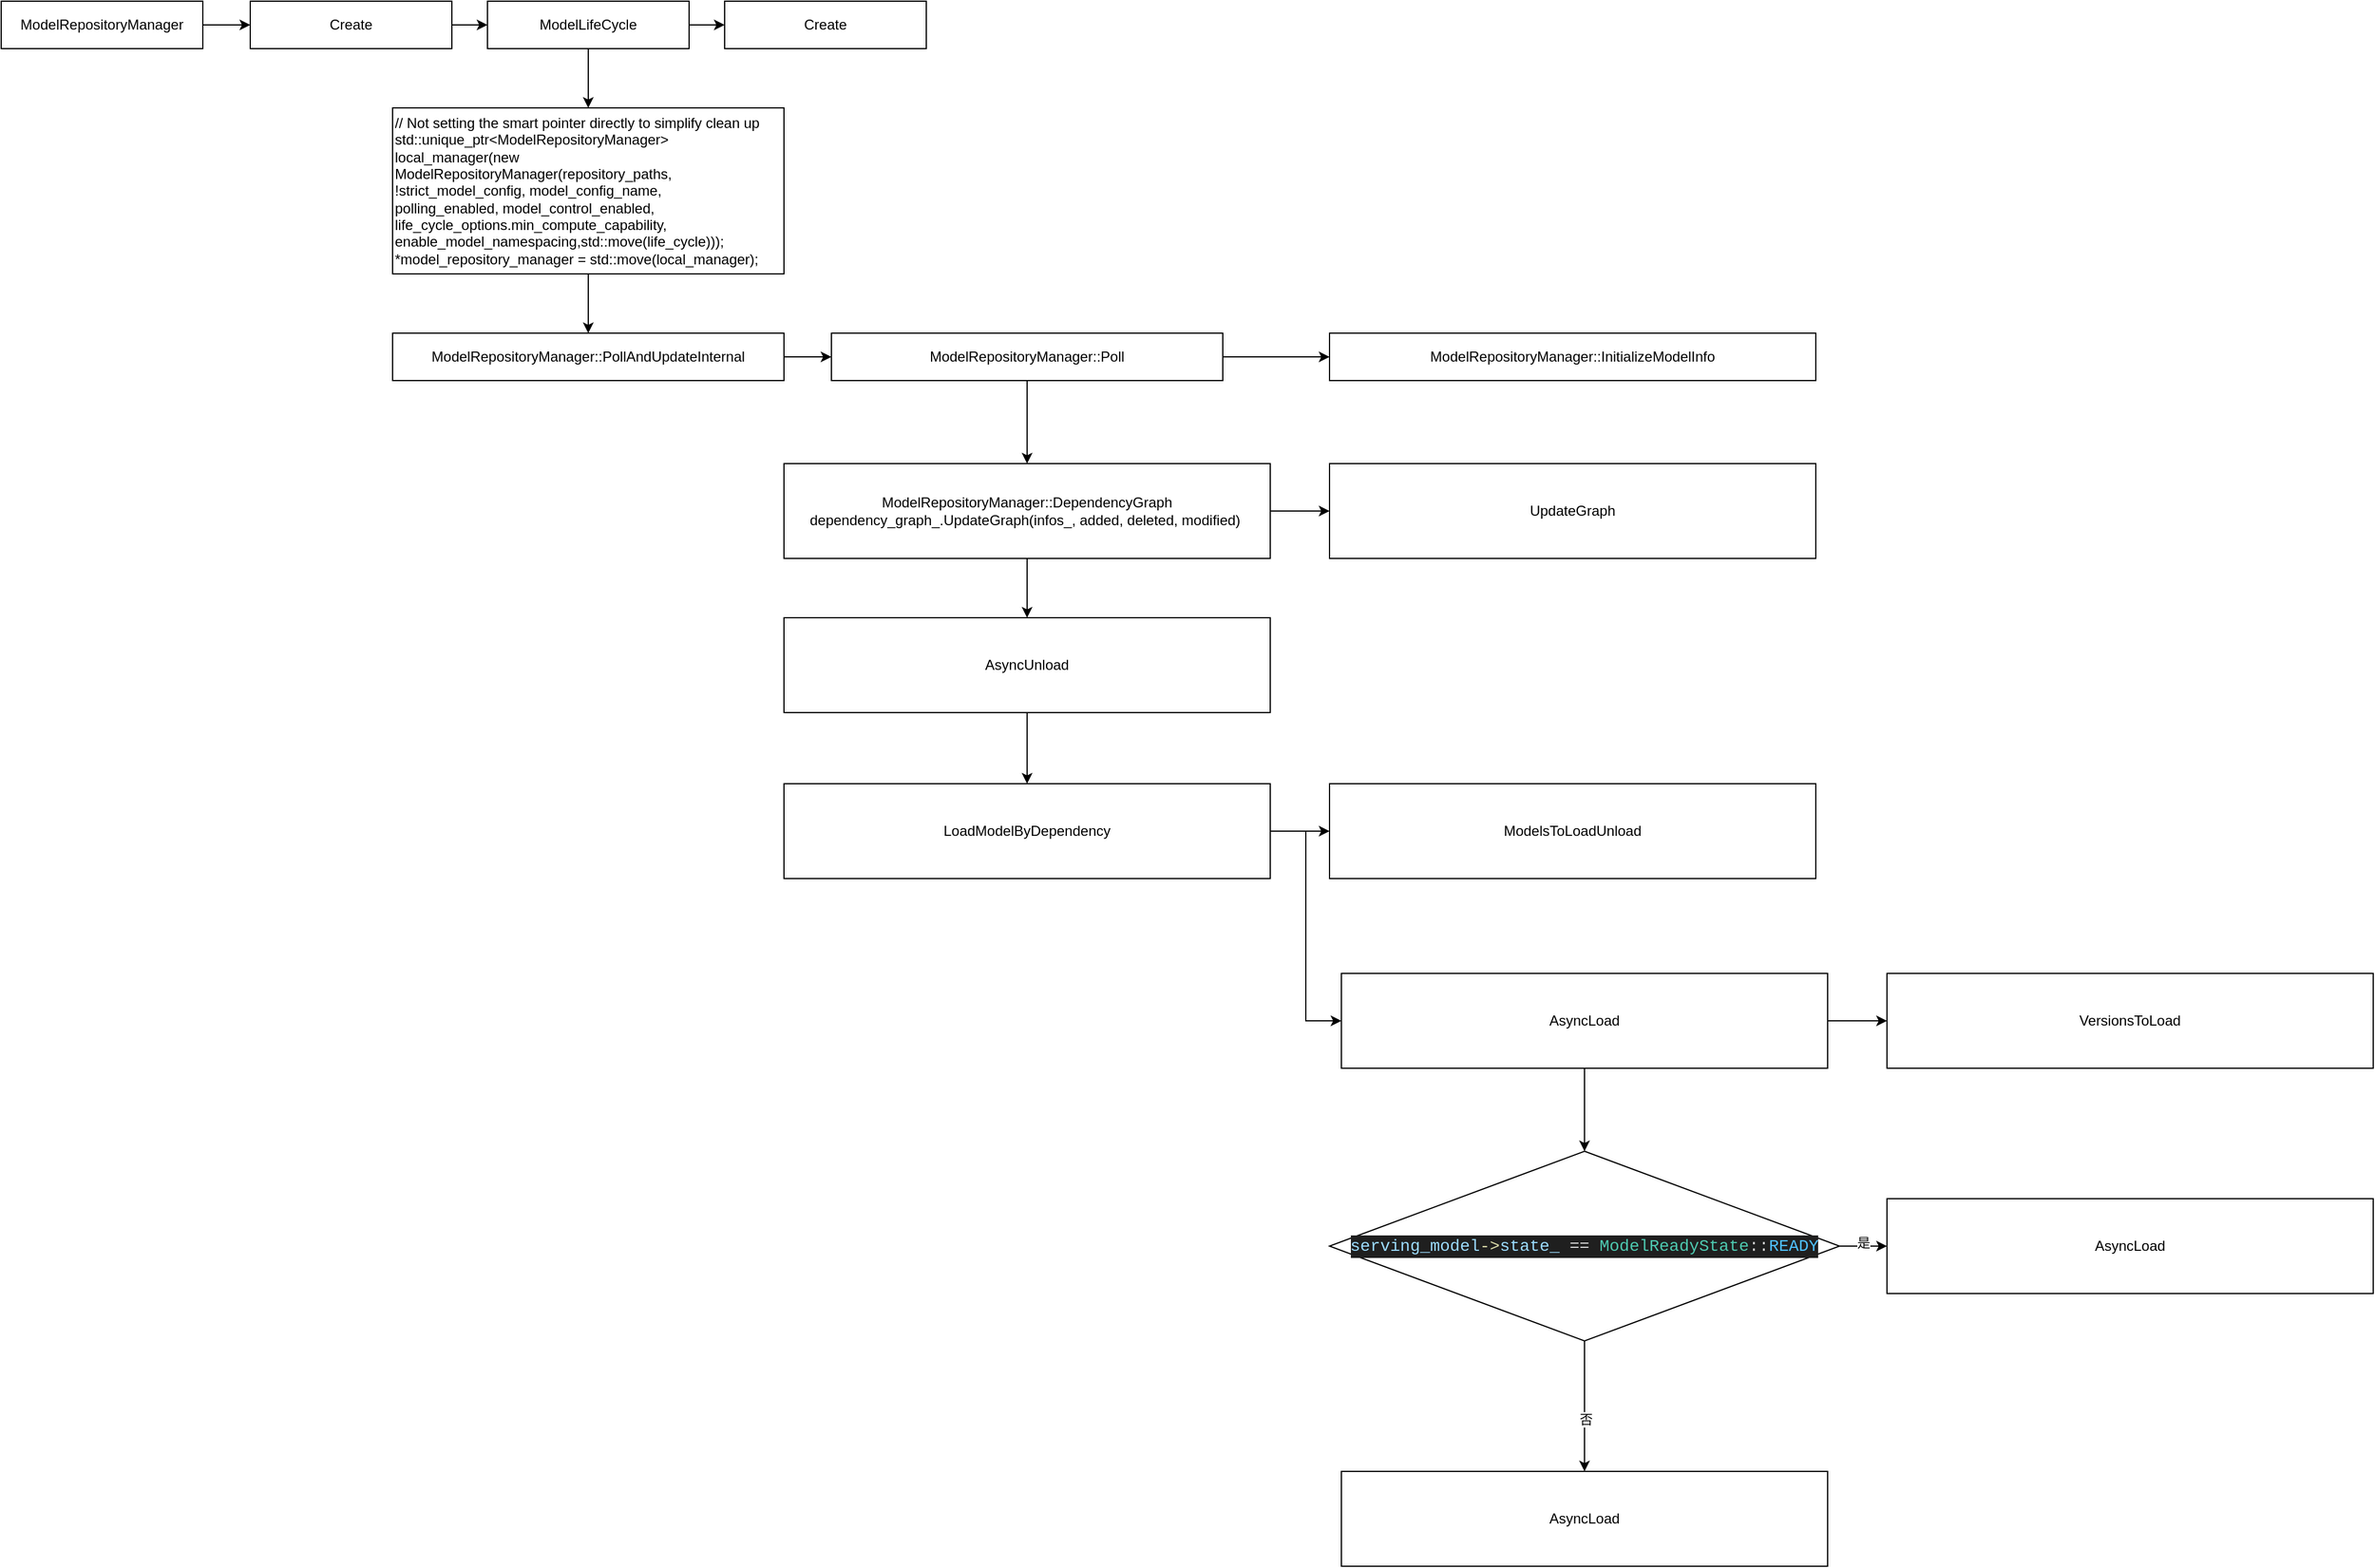 <mxfile version="26.0.5">
  <diagram name="第 1 页" id="f1nWCCuWI_6rAyLzlvaS">
    <mxGraphModel dx="1969" dy="908" grid="1" gridSize="10" guides="1" tooltips="1" connect="1" arrows="1" fold="1" page="1" pageScale="1" pageWidth="827" pageHeight="1169" math="0" shadow="0">
      <root>
        <mxCell id="0" />
        <mxCell id="1" parent="0" />
        <mxCell id="RpQ-3ubnt-UxJicJJvZT-3" value="" style="edgeStyle=orthogonalEdgeStyle;rounded=0;orthogonalLoop=1;jettySize=auto;html=1;" edge="1" parent="1" source="RpQ-3ubnt-UxJicJJvZT-1" target="RpQ-3ubnt-UxJicJJvZT-2">
          <mxGeometry relative="1" as="geometry" />
        </mxCell>
        <mxCell id="RpQ-3ubnt-UxJicJJvZT-1" value="&lt;div class=&quot;lake-content&quot;&gt;&lt;span style=&quot;color: var(--md-editor-text-color-active)&quot; class=&quot;ne-text&quot;&gt;ModelRepositoryManager&lt;/span&gt;&lt;/div&gt;" style="rounded=0;whiteSpace=wrap;html=1;" vertex="1" parent="1">
          <mxGeometry x="40" y="80" width="170" height="40" as="geometry" />
        </mxCell>
        <mxCell id="RpQ-3ubnt-UxJicJJvZT-5" value="" style="edgeStyle=orthogonalEdgeStyle;rounded=0;orthogonalLoop=1;jettySize=auto;html=1;" edge="1" parent="1" source="RpQ-3ubnt-UxJicJJvZT-2" target="RpQ-3ubnt-UxJicJJvZT-4">
          <mxGeometry relative="1" as="geometry" />
        </mxCell>
        <mxCell id="RpQ-3ubnt-UxJicJJvZT-2" value="&lt;div class=&quot;lake-content&quot;&gt;&lt;span style=&quot;color: var(--md-editor-text-color-active)&quot; class=&quot;ne-text&quot;&gt;Create&lt;/span&gt;&lt;/div&gt;" style="rounded=0;whiteSpace=wrap;html=1;" vertex="1" parent="1">
          <mxGeometry x="250" y="80" width="170" height="40" as="geometry" />
        </mxCell>
        <mxCell id="RpQ-3ubnt-UxJicJJvZT-7" value="" style="edgeStyle=orthogonalEdgeStyle;rounded=0;orthogonalLoop=1;jettySize=auto;html=1;" edge="1" parent="1" source="RpQ-3ubnt-UxJicJJvZT-4" target="RpQ-3ubnt-UxJicJJvZT-6">
          <mxGeometry relative="1" as="geometry" />
        </mxCell>
        <mxCell id="RpQ-3ubnt-UxJicJJvZT-11" value="" style="edgeStyle=orthogonalEdgeStyle;rounded=0;orthogonalLoop=1;jettySize=auto;html=1;" edge="1" parent="1" source="RpQ-3ubnt-UxJicJJvZT-4" target="RpQ-3ubnt-UxJicJJvZT-10">
          <mxGeometry relative="1" as="geometry" />
        </mxCell>
        <mxCell id="RpQ-3ubnt-UxJicJJvZT-4" value="&lt;div class=&quot;lake-content&quot;&gt;&lt;span style=&quot;color: var(--md-editor-text-color-active)&quot; class=&quot;ne-text&quot;&gt;ModelLifeCycle&lt;/span&gt;&lt;/div&gt;" style="rounded=0;whiteSpace=wrap;html=1;" vertex="1" parent="1">
          <mxGeometry x="450" y="80" width="170" height="40" as="geometry" />
        </mxCell>
        <mxCell id="RpQ-3ubnt-UxJicJJvZT-6" value="&lt;div class=&quot;lake-content&quot;&gt;Create&lt;/div&gt;" style="rounded=0;whiteSpace=wrap;html=1;" vertex="1" parent="1">
          <mxGeometry x="650" y="80" width="170" height="40" as="geometry" />
        </mxCell>
        <mxCell id="RpQ-3ubnt-UxJicJJvZT-15" value="" style="edgeStyle=orthogonalEdgeStyle;rounded=0;orthogonalLoop=1;jettySize=auto;html=1;" edge="1" parent="1" source="RpQ-3ubnt-UxJicJJvZT-9" target="RpQ-3ubnt-UxJicJJvZT-14">
          <mxGeometry relative="1" as="geometry" />
        </mxCell>
        <mxCell id="RpQ-3ubnt-UxJicJJvZT-9" value="&lt;div class=&quot;lake-content&quot;&gt;&lt;div class=&quot;lake-content&quot;&gt;&lt;span class=&quot;ne-text&quot;&gt;&lt;span style=&quot;background-color: transparent; color: light-dark(rgb(0, 0, 0), rgb(255, 255, 255));&quot;&gt;ModelRepositoryManager::&lt;/span&gt;PollAndUpdateInternal&lt;/span&gt;&lt;/div&gt;&lt;/div&gt;" style="rounded=0;whiteSpace=wrap;html=1;" vertex="1" parent="1">
          <mxGeometry x="370" y="360" width="330" height="40" as="geometry" />
        </mxCell>
        <mxCell id="RpQ-3ubnt-UxJicJJvZT-12" value="" style="edgeStyle=orthogonalEdgeStyle;rounded=0;orthogonalLoop=1;jettySize=auto;html=1;" edge="1" parent="1" source="RpQ-3ubnt-UxJicJJvZT-10" target="RpQ-3ubnt-UxJicJJvZT-9">
          <mxGeometry relative="1" as="geometry" />
        </mxCell>
        <mxCell id="RpQ-3ubnt-UxJicJJvZT-10" value="&lt;div class=&quot;lake-content&quot;&gt;&lt;div class=&quot;lake-content&quot;&gt;// Not setting the smart pointer directly to simplify clean up&lt;/div&gt;&lt;div class=&quot;lake-content&quot;&gt;std::unique_ptr&amp;lt;ModelRepositoryManager&amp;gt; local_manager(&lt;span style=&quot;background-color: transparent; color: light-dark(rgb(0, 0, 0), rgb(255, 255, 255));&quot;&gt;new ModelRepositoryManager(&lt;/span&gt;&lt;span style=&quot;background-color: transparent; color: light-dark(rgb(0, 0, 0), rgb(255, 255, 255));&quot;&gt;repository_paths, !strict_model_config, model_config_name,&lt;/span&gt;&lt;/div&gt;&lt;div class=&quot;lake-content&quot;&gt;polling_enabled, model_control_enabled,&lt;/div&gt;&lt;div class=&quot;lake-content&quot;&gt;life_cycle_options.min_compute_capability, enable_model_namespacing,&lt;span style=&quot;background-color: transparent; color: light-dark(rgb(0, 0, 0), rgb(255, 255, 255));&quot;&gt;std::move(life_cycle)));&lt;/span&gt;&lt;/div&gt;&lt;div class=&quot;lake-content&quot;&gt;*model_repository_manager = std::move(local_manager);&lt;/div&gt;&lt;/div&gt;" style="rounded=0;whiteSpace=wrap;html=1;align=left;" vertex="1" parent="1">
          <mxGeometry x="370" y="170" width="330" height="140" as="geometry" />
        </mxCell>
        <mxCell id="RpQ-3ubnt-UxJicJJvZT-17" value="" style="edgeStyle=orthogonalEdgeStyle;rounded=0;orthogonalLoop=1;jettySize=auto;html=1;" edge="1" parent="1" source="RpQ-3ubnt-UxJicJJvZT-14" target="RpQ-3ubnt-UxJicJJvZT-16">
          <mxGeometry relative="1" as="geometry" />
        </mxCell>
        <mxCell id="RpQ-3ubnt-UxJicJJvZT-19" value="" style="edgeStyle=orthogonalEdgeStyle;rounded=0;orthogonalLoop=1;jettySize=auto;html=1;" edge="1" parent="1" source="RpQ-3ubnt-UxJicJJvZT-14" target="RpQ-3ubnt-UxJicJJvZT-18">
          <mxGeometry relative="1" as="geometry" />
        </mxCell>
        <mxCell id="RpQ-3ubnt-UxJicJJvZT-14" value="&lt;div class=&quot;lake-content&quot;&gt;&lt;div class=&quot;lake-content&quot;&gt;&lt;span class=&quot;ne-text&quot;&gt;&lt;span style=&quot;background-color: transparent; color: light-dark(rgb(0, 0, 0), rgb(255, 255, 255));&quot;&gt;ModelRepositoryManager::&lt;/span&gt;Poll&lt;/span&gt;&lt;/div&gt;&lt;/div&gt;" style="rounded=0;whiteSpace=wrap;html=1;" vertex="1" parent="1">
          <mxGeometry x="740" y="360" width="330" height="40" as="geometry" />
        </mxCell>
        <mxCell id="RpQ-3ubnt-UxJicJJvZT-16" value="&lt;div class=&quot;lake-content&quot;&gt;&lt;div class=&quot;lake-content&quot;&gt;&lt;span class=&quot;ne-text&quot;&gt;&lt;span style=&quot;background-color: transparent; color: light-dark(rgb(0, 0, 0), rgb(255, 255, 255));&quot;&gt;ModelRepositoryManager::&lt;/span&gt;InitializeModelInfo&lt;/span&gt;&lt;/div&gt;&lt;/div&gt;" style="rounded=0;whiteSpace=wrap;html=1;" vertex="1" parent="1">
          <mxGeometry x="1160" y="360" width="410" height="40" as="geometry" />
        </mxCell>
        <mxCell id="RpQ-3ubnt-UxJicJJvZT-21" value="" style="edgeStyle=orthogonalEdgeStyle;rounded=0;orthogonalLoop=1;jettySize=auto;html=1;" edge="1" parent="1" source="RpQ-3ubnt-UxJicJJvZT-18" target="RpQ-3ubnt-UxJicJJvZT-20">
          <mxGeometry relative="1" as="geometry" />
        </mxCell>
        <mxCell id="RpQ-3ubnt-UxJicJJvZT-23" value="" style="edgeStyle=orthogonalEdgeStyle;rounded=0;orthogonalLoop=1;jettySize=auto;html=1;" edge="1" parent="1" source="RpQ-3ubnt-UxJicJJvZT-18" target="RpQ-3ubnt-UxJicJJvZT-22">
          <mxGeometry relative="1" as="geometry" />
        </mxCell>
        <mxCell id="RpQ-3ubnt-UxJicJJvZT-18" value="&lt;div class=&quot;lake-content&quot;&gt;&lt;div class=&quot;lake-content&quot;&gt;&lt;span class=&quot;ne-text&quot;&gt;&lt;span style=&quot;background-color: transparent; color: light-dark(rgb(0, 0, 0), rgb(255, 255, 255));&quot;&gt;ModelRepositoryManager::&lt;/span&gt;DependencyGraph&lt;/span&gt;&lt;/div&gt;&lt;div class=&quot;lake-content&quot;&gt;&lt;span class=&quot;ne-text&quot;&gt;dependency_graph_.UpdateGraph(infos_, added, deleted, modified)&amp;nbsp;&lt;/span&gt;&lt;/div&gt;&lt;/div&gt;" style="rounded=0;whiteSpace=wrap;html=1;" vertex="1" parent="1">
          <mxGeometry x="700" y="470" width="410" height="80" as="geometry" />
        </mxCell>
        <mxCell id="RpQ-3ubnt-UxJicJJvZT-20" value="&lt;div class=&quot;lake-content&quot;&gt;&lt;div class=&quot;lake-content&quot;&gt;UpdateGraph&lt;/div&gt;&lt;/div&gt;" style="rounded=0;whiteSpace=wrap;html=1;" vertex="1" parent="1">
          <mxGeometry x="1160" y="470" width="410" height="80" as="geometry" />
        </mxCell>
        <mxCell id="RpQ-3ubnt-UxJicJJvZT-25" value="" style="edgeStyle=orthogonalEdgeStyle;rounded=0;orthogonalLoop=1;jettySize=auto;html=1;" edge="1" parent="1" source="RpQ-3ubnt-UxJicJJvZT-22" target="RpQ-3ubnt-UxJicJJvZT-24">
          <mxGeometry relative="1" as="geometry" />
        </mxCell>
        <mxCell id="RpQ-3ubnt-UxJicJJvZT-22" value="&lt;div class=&quot;lake-content&quot;&gt;&lt;div class=&quot;lake-content&quot;&gt;AsyncUnload&lt;/div&gt;&lt;/div&gt;" style="rounded=0;whiteSpace=wrap;html=1;" vertex="1" parent="1">
          <mxGeometry x="700" y="600" width="410" height="80" as="geometry" />
        </mxCell>
        <mxCell id="RpQ-3ubnt-UxJicJJvZT-27" value="" style="edgeStyle=orthogonalEdgeStyle;rounded=0;orthogonalLoop=1;jettySize=auto;html=1;" edge="1" parent="1" source="RpQ-3ubnt-UxJicJJvZT-24" target="RpQ-3ubnt-UxJicJJvZT-26">
          <mxGeometry relative="1" as="geometry" />
        </mxCell>
        <mxCell id="RpQ-3ubnt-UxJicJJvZT-29" style="edgeStyle=orthogonalEdgeStyle;rounded=0;orthogonalLoop=1;jettySize=auto;html=1;exitX=1;exitY=0.5;exitDx=0;exitDy=0;entryX=0;entryY=0.5;entryDx=0;entryDy=0;" edge="1" parent="1" source="RpQ-3ubnt-UxJicJJvZT-24" target="RpQ-3ubnt-UxJicJJvZT-28">
          <mxGeometry relative="1" as="geometry" />
        </mxCell>
        <mxCell id="RpQ-3ubnt-UxJicJJvZT-24" value="&lt;div class=&quot;lake-content&quot;&gt;&lt;div class=&quot;lake-content&quot;&gt;LoadModelByDependency&lt;/div&gt;&lt;/div&gt;" style="rounded=0;whiteSpace=wrap;html=1;" vertex="1" parent="1">
          <mxGeometry x="700" y="740" width="410" height="80" as="geometry" />
        </mxCell>
        <mxCell id="RpQ-3ubnt-UxJicJJvZT-26" value="&lt;div class=&quot;lake-content&quot;&gt;&lt;div class=&quot;lake-content&quot;&gt;ModelsToLoadUnload&lt;/div&gt;&lt;/div&gt;" style="rounded=0;whiteSpace=wrap;html=1;" vertex="1" parent="1">
          <mxGeometry x="1160" y="740" width="410" height="80" as="geometry" />
        </mxCell>
        <mxCell id="RpQ-3ubnt-UxJicJJvZT-31" value="" style="edgeStyle=orthogonalEdgeStyle;rounded=0;orthogonalLoop=1;jettySize=auto;html=1;" edge="1" parent="1" source="RpQ-3ubnt-UxJicJJvZT-28" target="RpQ-3ubnt-UxJicJJvZT-30">
          <mxGeometry relative="1" as="geometry" />
        </mxCell>
        <mxCell id="RpQ-3ubnt-UxJicJJvZT-42" value="" style="edgeStyle=orthogonalEdgeStyle;rounded=0;orthogonalLoop=1;jettySize=auto;html=1;" edge="1" parent="1" source="RpQ-3ubnt-UxJicJJvZT-28" target="RpQ-3ubnt-UxJicJJvZT-32">
          <mxGeometry relative="1" as="geometry" />
        </mxCell>
        <mxCell id="RpQ-3ubnt-UxJicJJvZT-28" value="&lt;div class=&quot;lake-content&quot;&gt;&lt;div class=&quot;lake-content&quot;&gt;AsyncLoad&lt;/div&gt;&lt;/div&gt;" style="rounded=0;whiteSpace=wrap;html=1;" vertex="1" parent="1">
          <mxGeometry x="1170" y="900" width="410" height="80" as="geometry" />
        </mxCell>
        <mxCell id="RpQ-3ubnt-UxJicJJvZT-30" value="&lt;div class=&quot;lake-content&quot;&gt;&lt;div class=&quot;lake-content&quot;&gt;VersionsToLoad&lt;/div&gt;&lt;/div&gt;" style="rounded=0;whiteSpace=wrap;html=1;" vertex="1" parent="1">
          <mxGeometry x="1630" y="900" width="410" height="80" as="geometry" />
        </mxCell>
        <mxCell id="RpQ-3ubnt-UxJicJJvZT-36" value="" style="edgeStyle=orthogonalEdgeStyle;rounded=0;orthogonalLoop=1;jettySize=auto;html=1;" edge="1" parent="1" source="RpQ-3ubnt-UxJicJJvZT-32" target="RpQ-3ubnt-UxJicJJvZT-35">
          <mxGeometry relative="1" as="geometry" />
        </mxCell>
        <mxCell id="RpQ-3ubnt-UxJicJJvZT-38" value="是" style="edgeLabel;html=1;align=center;verticalAlign=middle;resizable=0;points=[];" vertex="1" connectable="0" parent="RpQ-3ubnt-UxJicJJvZT-36">
          <mxGeometry x="-0.009" y="3" relative="1" as="geometry">
            <mxPoint as="offset" />
          </mxGeometry>
        </mxCell>
        <mxCell id="RpQ-3ubnt-UxJicJJvZT-40" value="" style="edgeStyle=orthogonalEdgeStyle;rounded=0;orthogonalLoop=1;jettySize=auto;html=1;" edge="1" parent="1" source="RpQ-3ubnt-UxJicJJvZT-32" target="RpQ-3ubnt-UxJicJJvZT-33">
          <mxGeometry relative="1" as="geometry" />
        </mxCell>
        <mxCell id="RpQ-3ubnt-UxJicJJvZT-41" value="否" style="edgeLabel;html=1;align=center;verticalAlign=middle;resizable=0;points=[];" vertex="1" connectable="0" parent="RpQ-3ubnt-UxJicJJvZT-40">
          <mxGeometry x="0.191" y="1" relative="1" as="geometry">
            <mxPoint as="offset" />
          </mxGeometry>
        </mxCell>
        <mxCell id="RpQ-3ubnt-UxJicJJvZT-32" value="&lt;div style=&quot;color: rgb(204, 204, 204); background-color: rgb(31, 31, 31); font-family: Consolas, &amp;quot;Courier New&amp;quot;, monospace; font-size: 14px; line-height: 19px; white-space: pre;&quot;&gt;&lt;span style=&quot;color: #9cdcfe;&quot;&gt;serving_model&lt;/span&gt;&lt;span style=&quot;color: #dcdcaa;&quot;&gt;-&amp;gt;&lt;/span&gt;&lt;span style=&quot;color: #9cdcfe;&quot;&gt;state_&lt;/span&gt; &lt;span style=&quot;color: #d4d4d4;&quot;&gt;==&lt;/span&gt; &lt;span style=&quot;color: #4ec9b0;&quot;&gt;ModelReadyState&lt;/span&gt;::&lt;span style=&quot;color: #4fc1ff;&quot;&gt;READY&lt;/span&gt;&lt;/div&gt;" style="rhombus;whiteSpace=wrap;html=1;" vertex="1" parent="1">
          <mxGeometry x="1160" y="1050" width="430" height="160" as="geometry" />
        </mxCell>
        <mxCell id="RpQ-3ubnt-UxJicJJvZT-33" value="&lt;div class=&quot;lake-content&quot;&gt;&lt;div class=&quot;lake-content&quot;&gt;AsyncLoad&lt;/div&gt;&lt;/div&gt;" style="rounded=0;whiteSpace=wrap;html=1;" vertex="1" parent="1">
          <mxGeometry x="1170" y="1320" width="410" height="80" as="geometry" />
        </mxCell>
        <mxCell id="RpQ-3ubnt-UxJicJJvZT-35" value="&lt;div class=&quot;lake-content&quot;&gt;&lt;div class=&quot;lake-content&quot;&gt;AsyncLoad&lt;/div&gt;&lt;/div&gt;" style="rounded=0;whiteSpace=wrap;html=1;" vertex="1" parent="1">
          <mxGeometry x="1630" y="1090" width="410" height="80" as="geometry" />
        </mxCell>
      </root>
    </mxGraphModel>
  </diagram>
</mxfile>
